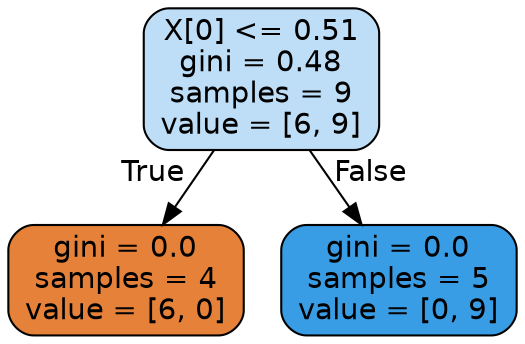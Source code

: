 digraph Tree {
node [shape=box, style="filled, rounded", color="black", fontname="helvetica"] ;
edge [fontname="helvetica"] ;
0 [label="X[0] <= 0.51\ngini = 0.48\nsamples = 9\nvalue = [6, 9]", fillcolor="#bddef6"] ;
1 [label="gini = 0.0\nsamples = 4\nvalue = [6, 0]", fillcolor="#e58139"] ;
0 -> 1 [labeldistance=2.5, labelangle=45, headlabel="True"] ;
2 [label="gini = 0.0\nsamples = 5\nvalue = [0, 9]", fillcolor="#399de5"] ;
0 -> 2 [labeldistance=2.5, labelangle=-45, headlabel="False"] ;
}
